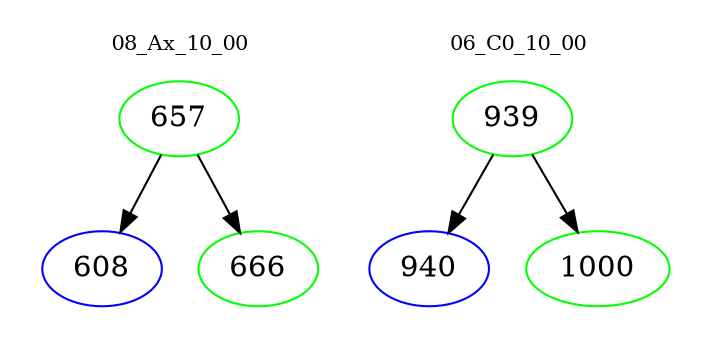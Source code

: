 digraph{
subgraph cluster_0 {
color = white
label = "08_Ax_10_00";
fontsize=10;
T0_657 [label="657", color="green"]
T0_657 -> T0_608 [color="black"]
T0_608 [label="608", color="blue"]
T0_657 -> T0_666 [color="black"]
T0_666 [label="666", color="green"]
}
subgraph cluster_1 {
color = white
label = "06_C0_10_00";
fontsize=10;
T1_939 [label="939", color="green"]
T1_939 -> T1_940 [color="black"]
T1_940 [label="940", color="blue"]
T1_939 -> T1_1000 [color="black"]
T1_1000 [label="1000", color="green"]
}
}
